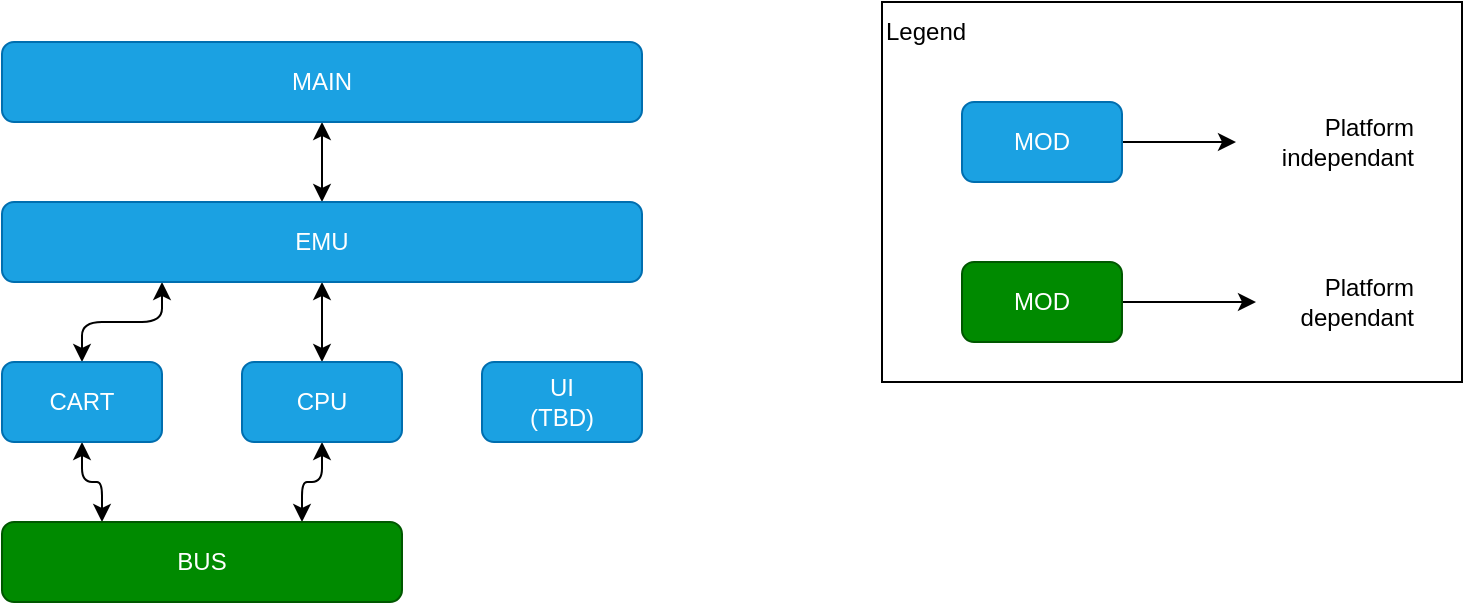 <mxfile version="28.0.6" pages="3">
  <diagram name="Architecture" id="wB5BNROj0N0pgjyp5235">
    <mxGraphModel dx="1028" dy="620" grid="1" gridSize="10" guides="1" tooltips="1" connect="1" arrows="1" fold="1" page="1" pageScale="1" pageWidth="827" pageHeight="1169" background="none" math="0" shadow="0">
      <root>
        <mxCell id="0" />
        <mxCell id="1" parent="0" />
        <mxCell id="oH1ORaNsAKhIHo1-pU7s-1" value="" style="rounded=0;whiteSpace=wrap;html=1;" vertex="1" parent="1">
          <mxGeometry x="520" y="20" width="290" height="190" as="geometry" />
        </mxCell>
        <mxCell id="PXVzjfiaa9DbLTNLN0cU-1" value="" style="edgeStyle=orthogonalEdgeStyle;orthogonalLoop=1;jettySize=auto;html=1;startArrow=classic;startFill=1;" edge="1" parent="1" source="k5jfvjNepFyQK7z7Z-rK-2" target="k5jfvjNepFyQK7z7Z-rK-3">
          <mxGeometry relative="1" as="geometry" />
        </mxCell>
        <mxCell id="k5jfvjNepFyQK7z7Z-rK-2" value="MAIN" style="rounded=1;whiteSpace=wrap;html=1;fillColor=#1ba1e2;fontColor=#ffffff;strokeColor=#006EAF;" vertex="1" parent="1">
          <mxGeometry x="80" y="40" width="320" height="40" as="geometry" />
        </mxCell>
        <mxCell id="PXVzjfiaa9DbLTNLN0cU-2" style="edgeStyle=orthogonalEdgeStyle;orthogonalLoop=1;jettySize=auto;html=1;exitX=0.25;exitY=1;exitDx=0;exitDy=0;startArrow=classic;startFill=1;" edge="1" parent="1" source="k5jfvjNepFyQK7z7Z-rK-3" target="k5jfvjNepFyQK7z7Z-rK-4">
          <mxGeometry relative="1" as="geometry" />
        </mxCell>
        <mxCell id="PXVzjfiaa9DbLTNLN0cU-3" style="edgeStyle=orthogonalEdgeStyle;orthogonalLoop=1;jettySize=auto;html=1;exitX=0.5;exitY=1;exitDx=0;exitDy=0;startArrow=classic;startFill=1;" edge="1" parent="1" source="k5jfvjNepFyQK7z7Z-rK-3" target="k5jfvjNepFyQK7z7Z-rK-5">
          <mxGeometry relative="1" as="geometry" />
        </mxCell>
        <mxCell id="k5jfvjNepFyQK7z7Z-rK-3" value="EMU" style="rounded=1;whiteSpace=wrap;html=1;fillColor=#1ba1e2;fontColor=#ffffff;strokeColor=#006EAF;" vertex="1" parent="1">
          <mxGeometry x="80" y="120" width="320" height="40" as="geometry" />
        </mxCell>
        <mxCell id="PXVzjfiaa9DbLTNLN0cU-6" style="edgeStyle=orthogonalEdgeStyle;orthogonalLoop=1;jettySize=auto;html=1;exitX=0.5;exitY=1;exitDx=0;exitDy=0;entryX=0.25;entryY=0;entryDx=0;entryDy=0;startArrow=classic;startFill=1;" edge="1" parent="1" source="k5jfvjNepFyQK7z7Z-rK-4" target="k5jfvjNepFyQK7z7Z-rK-7">
          <mxGeometry relative="1" as="geometry" />
        </mxCell>
        <mxCell id="k5jfvjNepFyQK7z7Z-rK-4" value="CART" style="rounded=1;whiteSpace=wrap;html=1;fillColor=#1ba1e2;fontColor=#ffffff;strokeColor=#006EAF;" vertex="1" parent="1">
          <mxGeometry x="80" y="200" width="80" height="40" as="geometry" />
        </mxCell>
        <mxCell id="PXVzjfiaa9DbLTNLN0cU-7" style="edgeStyle=orthogonalEdgeStyle;orthogonalLoop=1;jettySize=auto;html=1;exitX=0.5;exitY=1;exitDx=0;exitDy=0;entryX=0.75;entryY=0;entryDx=0;entryDy=0;startArrow=classic;startFill=1;" edge="1" parent="1" source="k5jfvjNepFyQK7z7Z-rK-5" target="k5jfvjNepFyQK7z7Z-rK-7">
          <mxGeometry relative="1" as="geometry" />
        </mxCell>
        <mxCell id="k5jfvjNepFyQK7z7Z-rK-5" value="CPU" style="rounded=1;whiteSpace=wrap;html=1;fillColor=#1ba1e2;fontColor=#ffffff;strokeColor=#006EAF;" vertex="1" parent="1">
          <mxGeometry x="200" y="200" width="80" height="40" as="geometry" />
        </mxCell>
        <mxCell id="k5jfvjNepFyQK7z7Z-rK-6" value="UI&lt;br&gt;(TBD)" style="rounded=1;whiteSpace=wrap;html=1;fillColor=#1ba1e2;fontColor=#ffffff;strokeColor=#006EAF;" vertex="1" parent="1">
          <mxGeometry x="320" y="200" width="80" height="40" as="geometry" />
        </mxCell>
        <mxCell id="k5jfvjNepFyQK7z7Z-rK-7" value="BUS" style="rounded=1;whiteSpace=wrap;html=1;fillColor=#008a00;fontColor=#ffffff;strokeColor=#005700;" vertex="1" parent="1">
          <mxGeometry x="80" y="280" width="200" height="40" as="geometry" />
        </mxCell>
        <mxCell id="cyaLt4-ksjxbABnzyxui-4" style="edgeStyle=orthogonalEdgeStyle;orthogonalLoop=1;jettySize=auto;html=1;" edge="1" parent="1" source="k5jfvjNepFyQK7z7Z-rK-8" target="cyaLt4-ksjxbABnzyxui-2">
          <mxGeometry relative="1" as="geometry" />
        </mxCell>
        <mxCell id="k5jfvjNepFyQK7z7Z-rK-8" value="MOD" style="rounded=1;whiteSpace=wrap;html=1;fillColor=#008a00;fontColor=#ffffff;strokeColor=#005700;" vertex="1" parent="1">
          <mxGeometry x="560" y="150" width="80" height="40" as="geometry" />
        </mxCell>
        <mxCell id="cyaLt4-ksjxbABnzyxui-3" style="edgeStyle=orthogonalEdgeStyle;orthogonalLoop=1;jettySize=auto;html=1;" edge="1" parent="1" source="k5jfvjNepFyQK7z7Z-rK-9" target="cyaLt4-ksjxbABnzyxui-1">
          <mxGeometry relative="1" as="geometry" />
        </mxCell>
        <mxCell id="k5jfvjNepFyQK7z7Z-rK-9" value="MOD" style="rounded=1;whiteSpace=wrap;html=1;fillColor=#1ba1e2;fontColor=#ffffff;strokeColor=#006EAF;" vertex="1" parent="1">
          <mxGeometry x="560" y="70" width="80" height="40" as="geometry" />
        </mxCell>
        <mxCell id="cyaLt4-ksjxbABnzyxui-1" value="Platform &lt;br&gt;independant" style="text;html=1;align=right;verticalAlign=middle;resizable=0;points=[];autosize=1;strokeColor=none;fillColor=none;" vertex="1" parent="1">
          <mxGeometry x="697" y="70" width="90" height="40" as="geometry" />
        </mxCell>
        <mxCell id="cyaLt4-ksjxbABnzyxui-2" value="Platform &lt;br&gt;dependant" style="text;html=1;align=right;verticalAlign=middle;resizable=0;points=[];autosize=1;strokeColor=none;fillColor=none;" vertex="1" parent="1">
          <mxGeometry x="707" y="150" width="80" height="40" as="geometry" />
        </mxCell>
        <mxCell id="oH1ORaNsAKhIHo1-pU7s-2" value="Legend" style="text;html=1;align=left;verticalAlign=middle;resizable=0;points=[];autosize=1;strokeColor=none;fillColor=none;" vertex="1" parent="1">
          <mxGeometry x="520" y="20" width="60" height="30" as="geometry" />
        </mxCell>
      </root>
    </mxGraphModel>
  </diagram>
  <diagram id="nU_txP14GTgyFG9-OvW_" name="Directory tree">
    <mxGraphModel dx="1469" dy="886" grid="1" gridSize="10" guides="1" tooltips="1" connect="1" arrows="1" fold="1" page="1" pageScale="1" pageWidth="827" pageHeight="1169" math="0" shadow="0">
      <root>
        <mxCell id="0" />
        <mxCell id="1" parent="0" />
        <mxCell id="uH5eEjlJHPcHgXeVD_R1-2" value="&lt;pre class=&quot;CodeBlock-module__code--KUcqT&quot; tabindex=&quot;0&quot; style=&quot;box-sizing: border-box; font-family: var(--fontStack-monospace, ui-monospace, SFMono-Regular, SF Mono, Menlo, Consolas, Liberation Mono, monospace); outline: none; tab-size: var(--tab-size-preference); overflow-wrap: normal; overflow: auto; line-height: 1.45; margin: 0px !important; padding: var(--base-size-16) var(--base-size-24) !important; background: none !important; border-radius: 0px !important;&quot;&gt;&lt;code class=&quot;&quot; style=&quot;box-sizing: border-box; font-family: var(--fontStack-monospace, ui-monospace, SFMono-Regular, SF Mono, Menlo, Consolas, Liberation Mono, monospace); tab-size: var(--tab-size-preference); padding: 0px; margin: 0px; background: rgba(0, 0, 0, 0); border-radius: 6px; word-break: normal; border: 0px; display: inline; overflow: visible; line-height: inherit; overflow-wrap: normal;&quot;&gt;&lt;font&gt;microConsole/&lt;span style=&quot;white-space: pre;&quot;&gt;&#x9;&lt;/span&gt;&lt;span style=&quot;white-space: pre;&quot;&gt;&#x9;&lt;span style=&quot;white-space: pre;&quot;&gt;&#x9;&lt;/span&gt;&lt;span style=&quot;white-space: pre;&quot;&gt;&#x9;&lt;/span&gt;&lt;/span&gt;# Project root&lt;/font&gt;&lt;/code&gt;&lt;/pre&gt;&lt;pre class=&quot;CodeBlock-module__code--KUcqT&quot; tabindex=&quot;0&quot; style=&quot;box-sizing: border-box; font-family: var(--fontStack-monospace, ui-monospace, SFMono-Regular, SF Mono, Menlo, Consolas, Liberation Mono, monospace); outline: none; tab-size: var(--tab-size-preference); overflow-wrap: normal; overflow: auto; line-height: 1.45; margin: 0px !important; padding: var(--base-size-16) var(--base-size-24) !important; background: none !important; border-radius: 0px !important;&quot;&gt;&lt;code class=&quot;&quot; style=&quot;box-sizing: border-box; font-family: var(--fontStack-monospace, ui-monospace, SFMono-Regular, SF Mono, Menlo, Consolas, Liberation Mono, monospace); tab-size: var(--tab-size-preference); padding: 0px; margin: 0px; background: rgba(0, 0, 0, 0); border-radius: 6px; word-break: normal; border: 0px; display: inline; overflow: visible; line-height: inherit; overflow-wrap: normal;&quot;&gt;&lt;font&gt;├── .git/&lt;span style=&quot;white-space: pre;&quot;&gt;&#x9;&lt;/span&gt;&lt;span style=&quot;white-space: pre;&quot;&gt;&#x9;&lt;/span&gt;&lt;span style=&quot;white-space: pre;&quot;&gt;&#x9;&lt;/span&gt;&lt;span style=&quot;white-space: pre;&quot;&gt;&#x9;&lt;/span&gt;&lt;/font&gt;&lt;/code&gt;# Git repository directory&lt;/pre&gt;&lt;pre class=&quot;CodeBlock-module__code--KUcqT&quot; tabindex=&quot;0&quot; style=&quot;box-sizing: border-box; font-family: var(--fontStack-monospace, ui-monospace, SFMono-Regular, SF Mono, Menlo, Consolas, Liberation Mono, monospace); outline: none; tab-size: var(--tab-size-preference); overflow-wrap: normal; overflow: auto; line-height: 1.45; margin: 0px !important; padding: var(--base-size-16) var(--base-size-24) !important; background: none !important; border-radius: 0px !important;&quot;&gt;&lt;code class=&quot;&quot; style=&quot;box-sizing: border-box; font-family: var(--fontStack-monospace, ui-monospace, SFMono-Regular, SF Mono, Menlo, Consolas, Liberation Mono, monospace); tab-size: var(--tab-size-preference); padding: 0px; margin: 0px; background: rgba(0, 0, 0, 0); border-radius: 6px; word-break: normal; border: 0px; display: inline; overflow: visible; line-height: inherit; overflow-wrap: normal;&quot;&gt;&lt;font&gt;├── GameBoyEmulator/&lt;span style=&quot;white-space: pre;&quot;&gt;&#x9;&lt;/span&gt;&lt;span style=&quot;white-space: pre;&quot;&gt;&#x9;&lt;/span&gt;&lt;span style=&quot;white-space: pre;&quot;&gt;&#x9;&lt;/span&gt;&lt;/font&gt;&lt;/code&gt;# Project developed root&lt;/pre&gt;&lt;pre class=&quot;CodeBlock-module__code--KUcqT&quot; tabindex=&quot;0&quot; style=&quot;box-sizing: border-box; outline: none; tab-size: var(--tab-size-preference); overflow-wrap: normal; overflow: auto; line-height: 1.45; margin: 0px !important; padding: var(--base-size-16) var(--base-size-24) !important; background: none !important; border-radius: 0px !important;&quot;&gt;&lt;pre class=&quot;CodeBlock-module__code--KUcqT&quot; tabindex=&quot;0&quot; style=&quot;font-family: ui-monospace, SFMono-Regular, &amp;quot;SF Mono&amp;quot;, Menlo, Consolas, &amp;quot;Liberation Mono&amp;quot;, monospace; box-sizing: border-box; outline: none; tab-size: 8; overflow-wrap: normal; overflow: auto; line-height: 1.45; background: none !important; margin: 0px !important; padding: 0px !important; border-radius: 0px !important;&quot;&gt;&lt;code class=&quot;&quot; style=&quot;box-sizing: border-box; font-family: ui-monospace, SFMono-Regular, &amp;quot;SF Mono&amp;quot;, Menlo, Consolas, &amp;quot;Liberation Mono&amp;quot;, monospace; tab-size: 8; padding: 0px; margin: 0px; background: rgba(0, 0, 0, 0); border-radius: 6px; word-break: normal; border: 0px; display: inline; overflow: visible; line-height: inherit; overflow-wrap: normal;&quot;&gt;│   &lt;/code&gt;├── .metadata/&lt;span style=&quot;white-space: pre;&quot;&gt;&#x9;&lt;/span&gt;&lt;span style=&quot;white-space: pre;&quot;&gt;&#x9;&lt;/span&gt;&lt;span style=&quot;white-space: pre;&quot;&gt;&#x9;&lt;/span&gt;# Eclipse property file&lt;/pre&gt;&lt;pre class=&quot;CodeBlock-module__code--KUcqT&quot; tabindex=&quot;0&quot; style=&quot;font-family: ui-monospace, SFMono-Regular, &amp;quot;SF Mono&amp;quot;, Menlo, Consolas, &amp;quot;Liberation Mono&amp;quot;, monospace; box-sizing: border-box; outline: none; tab-size: 8; overflow-wrap: normal; overflow: auto; line-height: 1.45; background: none !important; margin: 0px !important; padding: 0px !important; border-radius: 0px !important;&quot;&gt;&lt;code class=&quot;&quot; style=&quot;box-sizing: border-box; font-family: ui-monospace, SFMono-Regular, &amp;quot;SF Mono&amp;quot;, Menlo, Consolas, &amp;quot;Liberation Mono&amp;quot;, monospace; tab-size: 8; padding: 0px; margin: 0px; background: rgba(0, 0, 0, 0); border-radius: 6px; word-break: normal; border: 0px; display: inline; overflow: visible; line-height: inherit; overflow-wrap: normal;&quot;&gt;│   &lt;/code&gt;├── code/&lt;span style=&quot;white-space: pre;&quot;&gt;&#x9;&lt;/span&gt;&lt;span style=&quot;white-space: pre;&quot;&gt;&#x9;&lt;/span&gt;&lt;span style=&quot;white-space: pre;&quot;&gt;&#x9;&lt;/span&gt;&lt;span style=&quot;white-space: pre;&quot;&gt;&#x9;&lt;/span&gt;# Project code developed&lt;/pre&gt;&lt;pre class=&quot;CodeBlock-module__code--KUcqT&quot; tabindex=&quot;0&quot; style=&quot;font-family: ui-monospace, SFMono-Regular, &amp;quot;SF Mono&amp;quot;, Menlo, Consolas, &amp;quot;Liberation Mono&amp;quot;, monospace; box-sizing: border-box; outline: none; tab-size: 8; overflow-wrap: normal; overflow: auto; line-height: 1.45; background: none !important; margin: 0px !important; padding: 0px !important; border-radius: 0px !important;&quot;&gt;|   |   |── .settings&lt;span style=&quot;white-space: pre;&quot;&gt;&#x9;&lt;/span&gt;&lt;span style=&quot;white-space: pre;&quot;&gt;&#x9;&lt;/span&gt;&lt;span style=&quot;white-space: pre;&quot;&gt;&#x9;&lt;/span&gt;# &lt;/pre&gt;&lt;pre class=&quot;CodeBlock-module__code--KUcqT&quot; tabindex=&quot;0&quot; style=&quot;box-sizing: border-box; outline: none; tab-size: 8; overflow-wrap: normal; overflow: auto; line-height: 1.45; background: none !important; margin: 0px !important; padding: 0px !important; border-radius: 0px !important;&quot;&gt;&lt;pre style=&quot;font-family: ui-monospace, SFMono-Regular, &amp;quot;SF Mono&amp;quot;, Menlo, Consolas, &amp;quot;Liberation Mono&amp;quot;, monospace; box-sizing: border-box; outline: none; tab-size: 8; overflow-wrap: normal; overflow: auto; line-height: 1.45; background: none !important; margin: 0px !important; padding: 0px !important; border-radius: 0px !important;&quot; class=&quot;CodeBlock-module__code--KUcqT&quot; tabindex=&quot;0&quot;&gt;|   |   |── app&lt;span style=&quot;white-space: pre;&quot;&gt;&#x9;&lt;/span&gt;&lt;span style=&quot;white-space: pre;&quot;&gt;&#x9;&lt;/span&gt;&lt;span style=&quot;white-space: pre;&quot;&gt;&#x9;&lt;/span&gt;&lt;span style=&quot;white-space: pre;&quot;&gt;&#x9;&lt;/span&gt;# &lt;/pre&gt;&lt;pre style=&quot;font-family: ui-monospace, SFMono-Regular, &amp;quot;SF Mono&amp;quot;, Menlo, Consolas, &amp;quot;Liberation Mono&amp;quot;, monospace; box-sizing: border-box; outline: none; tab-size: 8; overflow-wrap: normal; overflow: auto; line-height: 1.45; background: none !important; margin: 0px !important; padding: 0px !important; border-radius: 0px !important;&quot; class=&quot;CodeBlock-module__code--KUcqT&quot; tabindex=&quot;0&quot;&gt;|   |   |   |── inc&lt;span style=&quot;white-space: pre;&quot;&gt;&#x9;&lt;/span&gt;&lt;span style=&quot;white-space: pre;&quot;&gt;&#x9;&lt;/span&gt;&lt;span style=&quot;white-space: pre;&quot;&gt;&#x9;&lt;/span&gt;# &lt;/pre&gt;&lt;pre style=&quot;font-family: ui-monospace, SFMono-Regular, &amp;quot;SF Mono&amp;quot;, Menlo, Consolas, &amp;quot;Liberation Mono&amp;quot;, monospace; box-sizing: border-box; outline: none; tab-size: 8; overflow-wrap: normal; overflow: auto; line-height: 1.45; background: none !important; margin: 0px !important; padding: 0px !important; border-radius: 0px !important;&quot; class=&quot;CodeBlock-module__code--KUcqT&quot; tabindex=&quot;0&quot;&gt;|   |   |   └── src&lt;span style=&quot;white-space: pre;&quot;&gt;&#x9;&lt;/span&gt;&lt;span style=&quot;white-space: pre;&quot;&gt;&#x9;&lt;/span&gt;&lt;span style=&quot;white-space: pre;&quot;&gt;&#x9;&lt;/span&gt;# &lt;/pre&gt;&lt;pre style=&quot;font-family: ui-monospace, SFMono-Regular, &amp;quot;SF Mono&amp;quot;, Menlo, Consolas, &amp;quot;Liberation Mono&amp;quot;, monospace; box-sizing: border-box; outline: none; tab-size: 8; overflow-wrap: normal; overflow: auto; line-height: 1.45; background: none !important; margin: 0px !important; padding: 0px !important; border-radius: 0px !important;&quot; class=&quot;CodeBlock-module__code--KUcqT&quot; tabindex=&quot;0&quot;&gt;|   |   |── drivers&lt;span style=&quot;white-space: pre;&quot;&gt;&#x9;&lt;/span&gt;&lt;span style=&quot;white-space: pre;&quot;&gt;&#x9;&lt;/span&gt;&lt;span style=&quot;white-space: pre;&quot;&gt;&#x9;&lt;/span&gt;# &lt;/pre&gt;&lt;pre style=&quot;font-family: ui-monospace, SFMono-Regular, &amp;quot;SF Mono&amp;quot;, Menlo, Consolas, &amp;quot;Liberation Mono&amp;quot;, monospace; box-sizing: border-box; outline: none; tab-size: 8; overflow-wrap: normal; overflow: auto; line-height: 1.45; background: none !important; margin: 0px !important; padding: 0px !important; border-radius: 0px !important;&quot; class=&quot;CodeBlock-module__code--KUcqT&quot; tabindex=&quot;0&quot;&gt;|   |   |   |── windows&lt;span style=&quot;white-space: pre;&quot;&gt;&#x9;&lt;/span&gt;&lt;span style=&quot;white-space: pre;&quot;&gt;&#x9;&lt;/span&gt;&lt;span style=&quot;white-space: pre;&quot;&gt;&#x9;&lt;/span&gt;# &lt;/pre&gt;&lt;pre style=&quot;font-family: ui-monospace, SFMono-Regular, &amp;quot;SF Mono&amp;quot;, Menlo, Consolas, &amp;quot;Liberation Mono&amp;quot;, monospace; box-sizing: border-box; outline: none; tab-size: 8; overflow-wrap: normal; overflow: auto; line-height: 1.45; background: none !important; margin: 0px !important; padding: 0px !important; border-radius: 0px !important;&quot; class=&quot;CodeBlock-module__code--KUcqT&quot; tabindex=&quot;0&quot;&gt;|   |   |   └── stm32f401re&lt;span style=&quot;white-space: pre;&quot;&gt;&#x9;&lt;/span&gt;&lt;span style=&quot;white-space: pre;&quot;&gt;&#x9;&lt;/span&gt;# &lt;/pre&gt;&lt;pre style=&quot;font-family: ui-monospace, SFMono-Regular, &amp;quot;SF Mono&amp;quot;, Menlo, Consolas, &amp;quot;Liberation Mono&amp;quot;, monospace; box-sizing: border-box; outline: none; tab-size: 8; overflow-wrap: normal; overflow: auto; line-height: 1.45; background: none !important; margin: 0px !important; padding: 0px !important; border-radius: 0px !important;&quot; class=&quot;CodeBlock-module__code--KUcqT&quot; tabindex=&quot;0&quot;&gt;|   |   |── lib&lt;span style=&quot;white-space: pre;&quot;&gt;&#x9;&lt;/span&gt;&lt;span style=&quot;white-space: pre;&quot;&gt;&#x9;&lt;/span&gt;&lt;span style=&quot;white-space: pre;&quot;&gt;&#x9;&lt;/span&gt;&lt;span style=&quot;white-space: pre;&quot;&gt;&#x9;&lt;/span&gt;# &lt;/pre&gt;&lt;pre style=&quot;font-family: ui-monospace, SFMono-Regular, &amp;quot;SF Mono&amp;quot;, Menlo, Consolas, &amp;quot;Liberation Mono&amp;quot;, monospace; box-sizing: border-box; outline: none; tab-size: 8; overflow-wrap: normal; overflow: auto; line-height: 1.45; background: none !important; margin: 0px !important; padding: 0px !important; border-radius: 0px !important;&quot; class=&quot;CodeBlock-module__code--KUcqT&quot; tabindex=&quot;0&quot;&gt;|   |   |   └── sdl&lt;span style=&quot;white-space: pre;&quot;&gt;&#x9;&lt;/span&gt;&lt;span style=&quot;white-space: pre;&quot;&gt;&#x9;&lt;/span&gt;&lt;span style=&quot;white-space: pre;&quot;&gt;&#x9;&lt;/span&gt;# &lt;/pre&gt;&lt;pre style=&quot;font-family: ui-monospace, SFMono-Regular, &amp;quot;SF Mono&amp;quot;, Menlo, Consolas, &amp;quot;Liberation Mono&amp;quot;, monospace; box-sizing: border-box; outline: none; tab-size: 8; overflow-wrap: normal; overflow: auto; line-height: 1.45; background: none !important; margin: 0px !important; padding: 0px !important; border-radius: 0px !important;&quot; class=&quot;CodeBlock-module__code--KUcqT&quot; tabindex=&quot;0&quot;&gt;|   |   |── linker&lt;span style=&quot;white-space: pre;&quot;&gt;&#x9;&lt;/span&gt;&lt;span style=&quot;white-space: pre;&quot;&gt;&#x9;&lt;/span&gt;&lt;span style=&quot;white-space: pre;&quot;&gt;&#x9;&lt;/span&gt;# &lt;/pre&gt;&lt;pre style=&quot;box-sizing: border-box; outline: none; tab-size: 8; overflow-wrap: normal; overflow: auto; line-height: 1.45; background: none !important; margin: 0px !important; padding: 0px !important; border-radius: 0px !important;&quot; class=&quot;CodeBlock-module__code--KUcqT&quot; tabindex=&quot;0&quot;&gt;|   |   |   └── &lt;font face=&quot;ui-monospace, SFMono-Regular, SF Mono, Menlo, Consolas, Liberation Mono, monospace&quot;&gt;stm32f401re.ld&lt;span style=&quot;white-space: pre;&quot;&gt;&#x9;&lt;/span&gt;&lt;span style=&quot;white-space: pre;&quot;&gt;&#x9;&lt;/span&gt;&lt;/font&gt;# &lt;/pre&gt;&lt;pre style=&quot;font-family: ui-monospace, SFMono-Regular, &amp;quot;SF Mono&amp;quot;, Menlo, Consolas, &amp;quot;Liberation Mono&amp;quot;, monospace; box-sizing: border-box; outline: none; tab-size: 8; overflow-wrap: normal; overflow: auto; line-height: 1.45; background: none !important; margin: 0px !important; padding: 0px !important; border-radius: 0px !important;&quot; class=&quot;CodeBlock-module__code--KUcqT&quot; tabindex=&quot;0&quot;&gt;|   |   |── tools&lt;span style=&quot;white-space: pre;&quot;&gt;&#x9;&lt;/span&gt;&lt;span style=&quot;white-space: pre;&quot;&gt;&#x9;&lt;/span&gt;&lt;span style=&quot;white-space: pre;&quot;&gt;&#x9;&lt;/span&gt;# &lt;/pre&gt;&lt;pre style=&quot;font-family: ui-monospace, SFMono-Regular, &amp;quot;SF Mono&amp;quot;, Menlo, Consolas, &amp;quot;Liberation Mono&amp;quot;, monospace; box-sizing: border-box; outline: none; tab-size: 8; overflow-wrap: normal; overflow: auto; line-height: 1.45; background: none !important; margin: 0px !important; padding: 0px !important; border-radius: 0px !important;&quot; class=&quot;CodeBlock-module__code--KUcqT&quot; tabindex=&quot;0&quot;&gt;&lt;pre style=&quot;box-sizing: border-box; outline: none; tab-size: 8; overflow-wrap: normal; overflow: auto; line-height: 1.45; background: none !important; margin: 0px !important; padding: 0px !important; border-radius: 0px !important;&quot; class=&quot;CodeBlock-module__code--KUcqT&quot; tabindex=&quot;0&quot;&gt;|   |   |   └── memoryUsage.exe&lt;span style=&quot;white-space: pre;&quot;&gt;&#x9;&lt;/span&gt;&lt;span style=&quot;white-space: pre;&quot;&gt;&#x9;&lt;/span&gt;# &lt;/pre&gt;&lt;/pre&gt;&lt;pre style=&quot;font-family: ui-monospace, SFMono-Regular, &amp;quot;SF Mono&amp;quot;, Menlo, Consolas, &amp;quot;Liberation Mono&amp;quot;, monospace; box-sizing: border-box; outline: none; tab-size: 8; overflow-wrap: normal; overflow: auto; line-height: 1.45; background: none !important; margin: 0px !important; padding: 0px !important; border-radius: 0px !important;&quot; class=&quot;CodeBlock-module__code--KUcqT&quot; tabindex=&quot;0&quot;&gt;|   |   |── .cproject&lt;span style=&quot;white-space: pre;&quot;&gt;&#x9;&lt;/span&gt;&lt;span style=&quot;white-space: pre;&quot;&gt;&#x9;&lt;span style=&quot;white-space: pre;&quot;&gt;&#x9;&lt;/span&gt;&lt;/span&gt;# &#x9;&lt;/pre&gt;&lt;pre style=&quot;font-family: ui-monospace, SFMono-Regular, &amp;quot;SF Mono&amp;quot;, Menlo, Consolas, &amp;quot;Liberation Mono&amp;quot;, monospace; box-sizing: border-box; outline: none; tab-size: 8; overflow-wrap: normal; overflow: auto; line-height: 1.45; background: none !important; margin: 0px !important; padding: 0px !important; border-radius: 0px !important;&quot; class=&quot;CodeBlock-module__code--KUcqT&quot; tabindex=&quot;0&quot;&gt;|   |   |── .project&lt;span style=&quot;white-space: pre;&quot;&gt;&#x9;&lt;/span&gt;&lt;span style=&quot;white-space: pre;&quot;&gt;&#x9;&lt;/span&gt;&lt;span style=&quot;white-space: pre;&quot;&gt;&#x9;&lt;/span&gt;# &lt;/pre&gt;&lt;pre style=&quot;font-family: ui-monospace, SFMono-Regular, &amp;quot;SF Mono&amp;quot;, Menlo, Consolas, &amp;quot;Liberation Mono&amp;quot;, monospace; box-sizing: border-box; outline: none; tab-size: 8; overflow-wrap: normal; overflow: auto; line-height: 1.45; background: none !important; margin: 0px !important; padding: 0px !important; border-radius: 0px !important;&quot; class=&quot;CodeBlock-module__code--KUcqT&quot; tabindex=&quot;0&quot;&gt;|   |   └── makefile&lt;span style=&quot;white-space: pre;&quot;&gt;&#x9;&lt;/span&gt;&lt;span style=&quot;white-space: pre;&quot;&gt;&#x9;&lt;/span&gt;&lt;span style=&quot;white-space: pre;&quot;&gt;&#x9;&lt;/span&gt;# &lt;/pre&gt;&lt;/pre&gt;&lt;pre class=&quot;CodeBlock-module__code--KUcqT&quot; tabindex=&quot;0&quot; style=&quot;font-family: ui-monospace, SFMono-Regular, &amp;quot;SF Mono&amp;quot;, Menlo, Consolas, &amp;quot;Liberation Mono&amp;quot;, monospace; box-sizing: border-box; outline: none; tab-size: 8; overflow-wrap: normal; overflow: auto; line-height: 1.45; background: none !important; margin: 0px !important; padding: 0px !important; border-radius: 0px !important;&quot;&gt;&lt;code class=&quot;&quot; style=&quot;box-sizing: border-box; font-family: ui-monospace, SFMono-Regular, &amp;quot;SF Mono&amp;quot;, Menlo, Consolas, &amp;quot;Liberation Mono&amp;quot;, monospace; tab-size: 8; padding: 0px; margin: 0px; background: rgba(0, 0, 0, 0); border-radius: 6px; word-break: normal; border: 0px; display: inline; overflow: visible; line-height: inherit; overflow-wrap: normal;&quot;&gt;│   &lt;/code&gt;├── docs/&lt;span style=&quot;white-space: pre;&quot;&gt;&#x9;&lt;/span&gt;&lt;span style=&quot;white-space: pre;&quot;&gt;&#x9;&lt;/span&gt;&lt;span style=&quot;white-space: pre;&quot;&gt;&#x9;&lt;/span&gt;&lt;span style=&quot;white-space: pre;&quot;&gt;&#x9;&lt;/span&gt;# Project documentation root&lt;/pre&gt;&lt;pre class=&quot;CodeBlock-module__code--KUcqT&quot; tabindex=&quot;0&quot; style=&quot;font-family: ui-monospace, SFMono-Regular, &amp;quot;SF Mono&amp;quot;, Menlo, Consolas, &amp;quot;Liberation Mono&amp;quot;, monospace; box-sizing: border-box; outline: none; tab-size: 8; overflow-wrap: normal; overflow: auto; line-height: 1.45; background: none !important; margin: 0px !important; padding: 0px !important; border-radius: 0px !important;&quot;&gt;&lt;code class=&quot;&quot; style=&quot;box-sizing: border-box; font-family: ui-monospace, SFMono-Regular, &amp;quot;SF Mono&amp;quot;, Menlo, Consolas, &amp;quot;Liberation Mono&amp;quot;, monospace; tab-size: 8; padding: 0px; margin: 0px; background: rgba(0, 0, 0, 0); border-radius: 6px; word-break: normal; border: 0px; display: inline; overflow: visible; line-height: inherit; overflow-wrap: normal;&quot;&gt;│   &lt;/code&gt;└── roms/&lt;span style=&quot;white-space: pre;&quot;&gt;&#x9;&lt;/span&gt;&lt;span style=&quot;white-space: pre;&quot;&gt;&#x9;&lt;/span&gt;&lt;span style=&quot;white-space: pre;&quot;&gt;&#x9;&lt;/span&gt;&lt;span style=&quot;white-space: pre;&quot;&gt;&#x9;&lt;/span&gt;# GameBoy roms for test&lt;/pre&gt;&lt;/pre&gt;&lt;pre class=&quot;CodeBlock-module__code--KUcqT&quot; tabindex=&quot;0&quot; style=&quot;box-sizing: border-box; font-family: var(--fontStack-monospace, ui-monospace, SFMono-Regular, SF Mono, Menlo, Consolas, Liberation Mono, monospace); outline: none; tab-size: var(--tab-size-preference); overflow-wrap: normal; overflow: auto; line-height: 1.45; margin: 0px !important; padding: var(--base-size-16) var(--base-size-24) !important; background: none !important; border-radius: 0px !important;&quot;&gt;&lt;code class=&quot;&quot; style=&quot;box-sizing: border-box; font-family: var(--fontStack-monospace, ui-monospace, SFMono-Regular, SF Mono, Menlo, Consolas, Liberation Mono, monospace); tab-size: var(--tab-size-preference); padding: 0px; margin: 0px; background: rgba(0, 0, 0, 0); border-radius: 6px; word-break: normal; border: 0px; display: inline; overflow: visible; line-height: inherit; overflow-wrap: normal;&quot;&gt;&lt;font&gt;├── Reference/&lt;span style=&quot;white-space: pre;&quot;&gt;&#x9;&lt;/span&gt;&lt;span style=&quot;white-space: pre;&quot;&gt;&#x9;&lt;/span&gt;&lt;span style=&quot;white-space: pre;&quot;&gt;&#x9;&lt;/span&gt;&lt;span style=&quot;white-space: pre;&quot;&gt;&#x9;&lt;/span&gt;&lt;/font&gt;&lt;/code&gt;# Reference project root&lt;/pre&gt;&lt;pre class=&quot;CodeBlock-module__code--KUcqT&quot; tabindex=&quot;0&quot; style=&quot;box-sizing: border-box; font-family: var(--fontStack-monospace, ui-monospace, SFMono-Regular, SF Mono, Menlo, Consolas, Liberation Mono, monospace); outline: none; tab-size: var(--tab-size-preference); overflow-wrap: normal; overflow: auto; line-height: 1.45; margin: 0px !important; padding: var(--base-size-16) var(--base-size-24) !important; background: none !important; border-radius: 0px !important;&quot;&gt;&lt;pre class=&quot;CodeBlock-module__code--KUcqT&quot; tabindex=&quot;0&quot; style=&quot;box-sizing: border-box; font-family: ui-monospace, SFMono-Regular, &amp;quot;SF Mono&amp;quot;, Menlo, Consolas, &amp;quot;Liberation Mono&amp;quot;, monospace; outline: none; tab-size: 8; overflow-wrap: normal; overflow: auto; line-height: 1.45; background: none !important; margin: 0px !important; padding: 0px !important; border-radius: 0px !important;&quot;&gt;&lt;code class=&quot;&quot; style=&quot;box-sizing: border-box; font-family: ui-monospace, SFMono-Regular, &amp;quot;SF Mono&amp;quot;, Menlo, Consolas, &amp;quot;Liberation Mono&amp;quot;, monospace; tab-size: 8; padding: 0px; margin: 0px; background: rgba(0, 0, 0, 0); border-radius: 6px; word-break: normal; border: 0px; display: inline; overflow: visible; line-height: inherit; overflow-wrap: normal;&quot;&gt;│   &lt;/code&gt;└── reference tree/&lt;span style=&quot;white-space: pre;&quot;&gt;&#x9;&lt;/span&gt;&lt;span style=&quot;white-space: pre;&quot;&gt;&#x9;&lt;/span&gt;&lt;span style=&quot;white-space: pre;&quot;&gt;&#x9;&lt;/span&gt;# Reference project tree strcture&lt;/pre&gt;&lt;/pre&gt;&lt;pre class=&quot;CodeBlock-module__code--KUcqT&quot; tabindex=&quot;0&quot; style=&quot;box-sizing: border-box; font-family: var(--fontStack-monospace, ui-monospace, SFMono-Regular, SF Mono, Menlo, Consolas, Liberation Mono, monospace); outline: none; tab-size: var(--tab-size-preference); overflow-wrap: normal; overflow: auto; line-height: 1.45; margin: 0px !important; padding: var(--base-size-16) var(--base-size-24) !important; background: none !important; border-radius: 0px !important;&quot;&gt;&lt;code class=&quot;&quot; style=&quot;box-sizing: border-box; font-family: var(--fontStack-monospace, ui-monospace, SFMono-Regular, SF Mono, Menlo, Consolas, Liberation Mono, monospace); tab-size: var(--tab-size-preference); padding: 0px; margin: 0px; background: rgba(0, 0, 0, 0); border-radius: 6px; word-break: normal; border: 0px; display: inline; overflow: visible; line-height: inherit; overflow-wrap: normal;&quot;&gt;&lt;font&gt;&lt;pre class=&quot;CodeBlock-module__code--KUcqT&quot; tabindex=&quot;0&quot; style=&quot;box-sizing: border-box; font-family: ui-monospace, SFMono-Regular, &amp;quot;SF Mono&amp;quot;, Menlo, Consolas, &amp;quot;Liberation Mono&amp;quot;, monospace; outline: none; tab-size: 8; overflow-wrap: normal; overflow: auto; line-height: 1.45; background: none !important; margin: 0px !important; padding: 0px !important; border-radius: 0px !important;&quot;&gt;&lt;code class=&quot;&quot; style=&quot;box-sizing: border-box; font-family: ui-monospace, SFMono-Regular, &amp;quot;SF Mono&amp;quot;, Menlo, Consolas, &amp;quot;Liberation Mono&amp;quot;, monospace; tab-size: 8; padding: 0px; margin: 0px; background: rgba(0, 0, 0, 0); border-radius: 6px; word-break: normal; border: 0px; display: inline; overflow: visible; line-height: inherit; overflow-wrap: normal;&quot;&gt;├── .&lt;/code&gt;gitignore/&lt;span style=&quot;white-space: pre;&quot;&gt;&#x9;&lt;/span&gt;&lt;span style=&quot;white-space: pre;&quot;&gt;&#x9;&lt;/span&gt;&lt;span style=&quot;white-space: pre;&quot;&gt;&#x9;&lt;/span&gt;&lt;span style=&quot;white-space: pre;&quot;&gt;&#x9;&lt;/span&gt;# Git ignore files list&lt;/pre&gt;&lt;pre class=&quot;CodeBlock-module__code--KUcqT&quot; tabindex=&quot;0&quot; style=&quot;box-sizing: border-box; font-family: ui-monospace, SFMono-Regular, &amp;quot;SF Mono&amp;quot;, Menlo, Consolas, &amp;quot;Liberation Mono&amp;quot;, monospace; outline: none; tab-size: 8; overflow-wrap: normal; overflow: auto; line-height: 1.45; background: none !important; margin: 0px !important; padding: 0px !important; border-radius: 0px !important;&quot;&gt;&lt;code class=&quot;&quot; style=&quot;box-sizing: border-box; font-family: ui-monospace, SFMono-Regular, &amp;quot;SF Mono&amp;quot;, Menlo, Consolas, &amp;quot;Liberation Mono&amp;quot;, monospace; tab-size: 8; padding: 0px; margin: 0px; background: rgba(0, 0, 0, 0); border-radius: 6px; word-break: normal; border: 0px; display: inline; overflow: visible; line-height: inherit; overflow-wrap: normal;&quot;&gt;└── README.md/&lt;span style=&quot;white-space: pre;&quot;&gt;&#x9;&lt;/span&gt;&lt;span style=&quot;white-space: pre;&quot;&gt;&#x9;&lt;/span&gt;&lt;span style=&quot;white-space: pre;&quot;&gt;&#x9;&lt;/span&gt;&lt;span style=&quot;white-space: pre;&quot;&gt;&#x9;&lt;/span&gt;&lt;/code&gt;# GitHub description&lt;/pre&gt;&lt;/font&gt;&lt;/code&gt;&lt;/pre&gt;" style="text;html=1;align=left;verticalAlign=top;resizable=0;points=[];autosize=1;strokeColor=none;fillColor=none;fontSize=19;horizontal=1;fontColor=default;" vertex="1" parent="1">
          <mxGeometry width="790" height="760" as="geometry" />
        </mxCell>
      </root>
    </mxGraphModel>
  </diagram>
  <diagram id="qdL6WMSa6YlfV77u6gTU" name="Makefile">
    <mxGraphModel dx="1028" dy="620" grid="1" gridSize="10" guides="1" tooltips="1" connect="1" arrows="1" fold="1" page="1" pageScale="1" pageWidth="827" pageHeight="1169" math="0" shadow="0">
      <root>
        <mxCell id="0" />
        <mxCell id="1" parent="0" />
      </root>
    </mxGraphModel>
  </diagram>
</mxfile>

